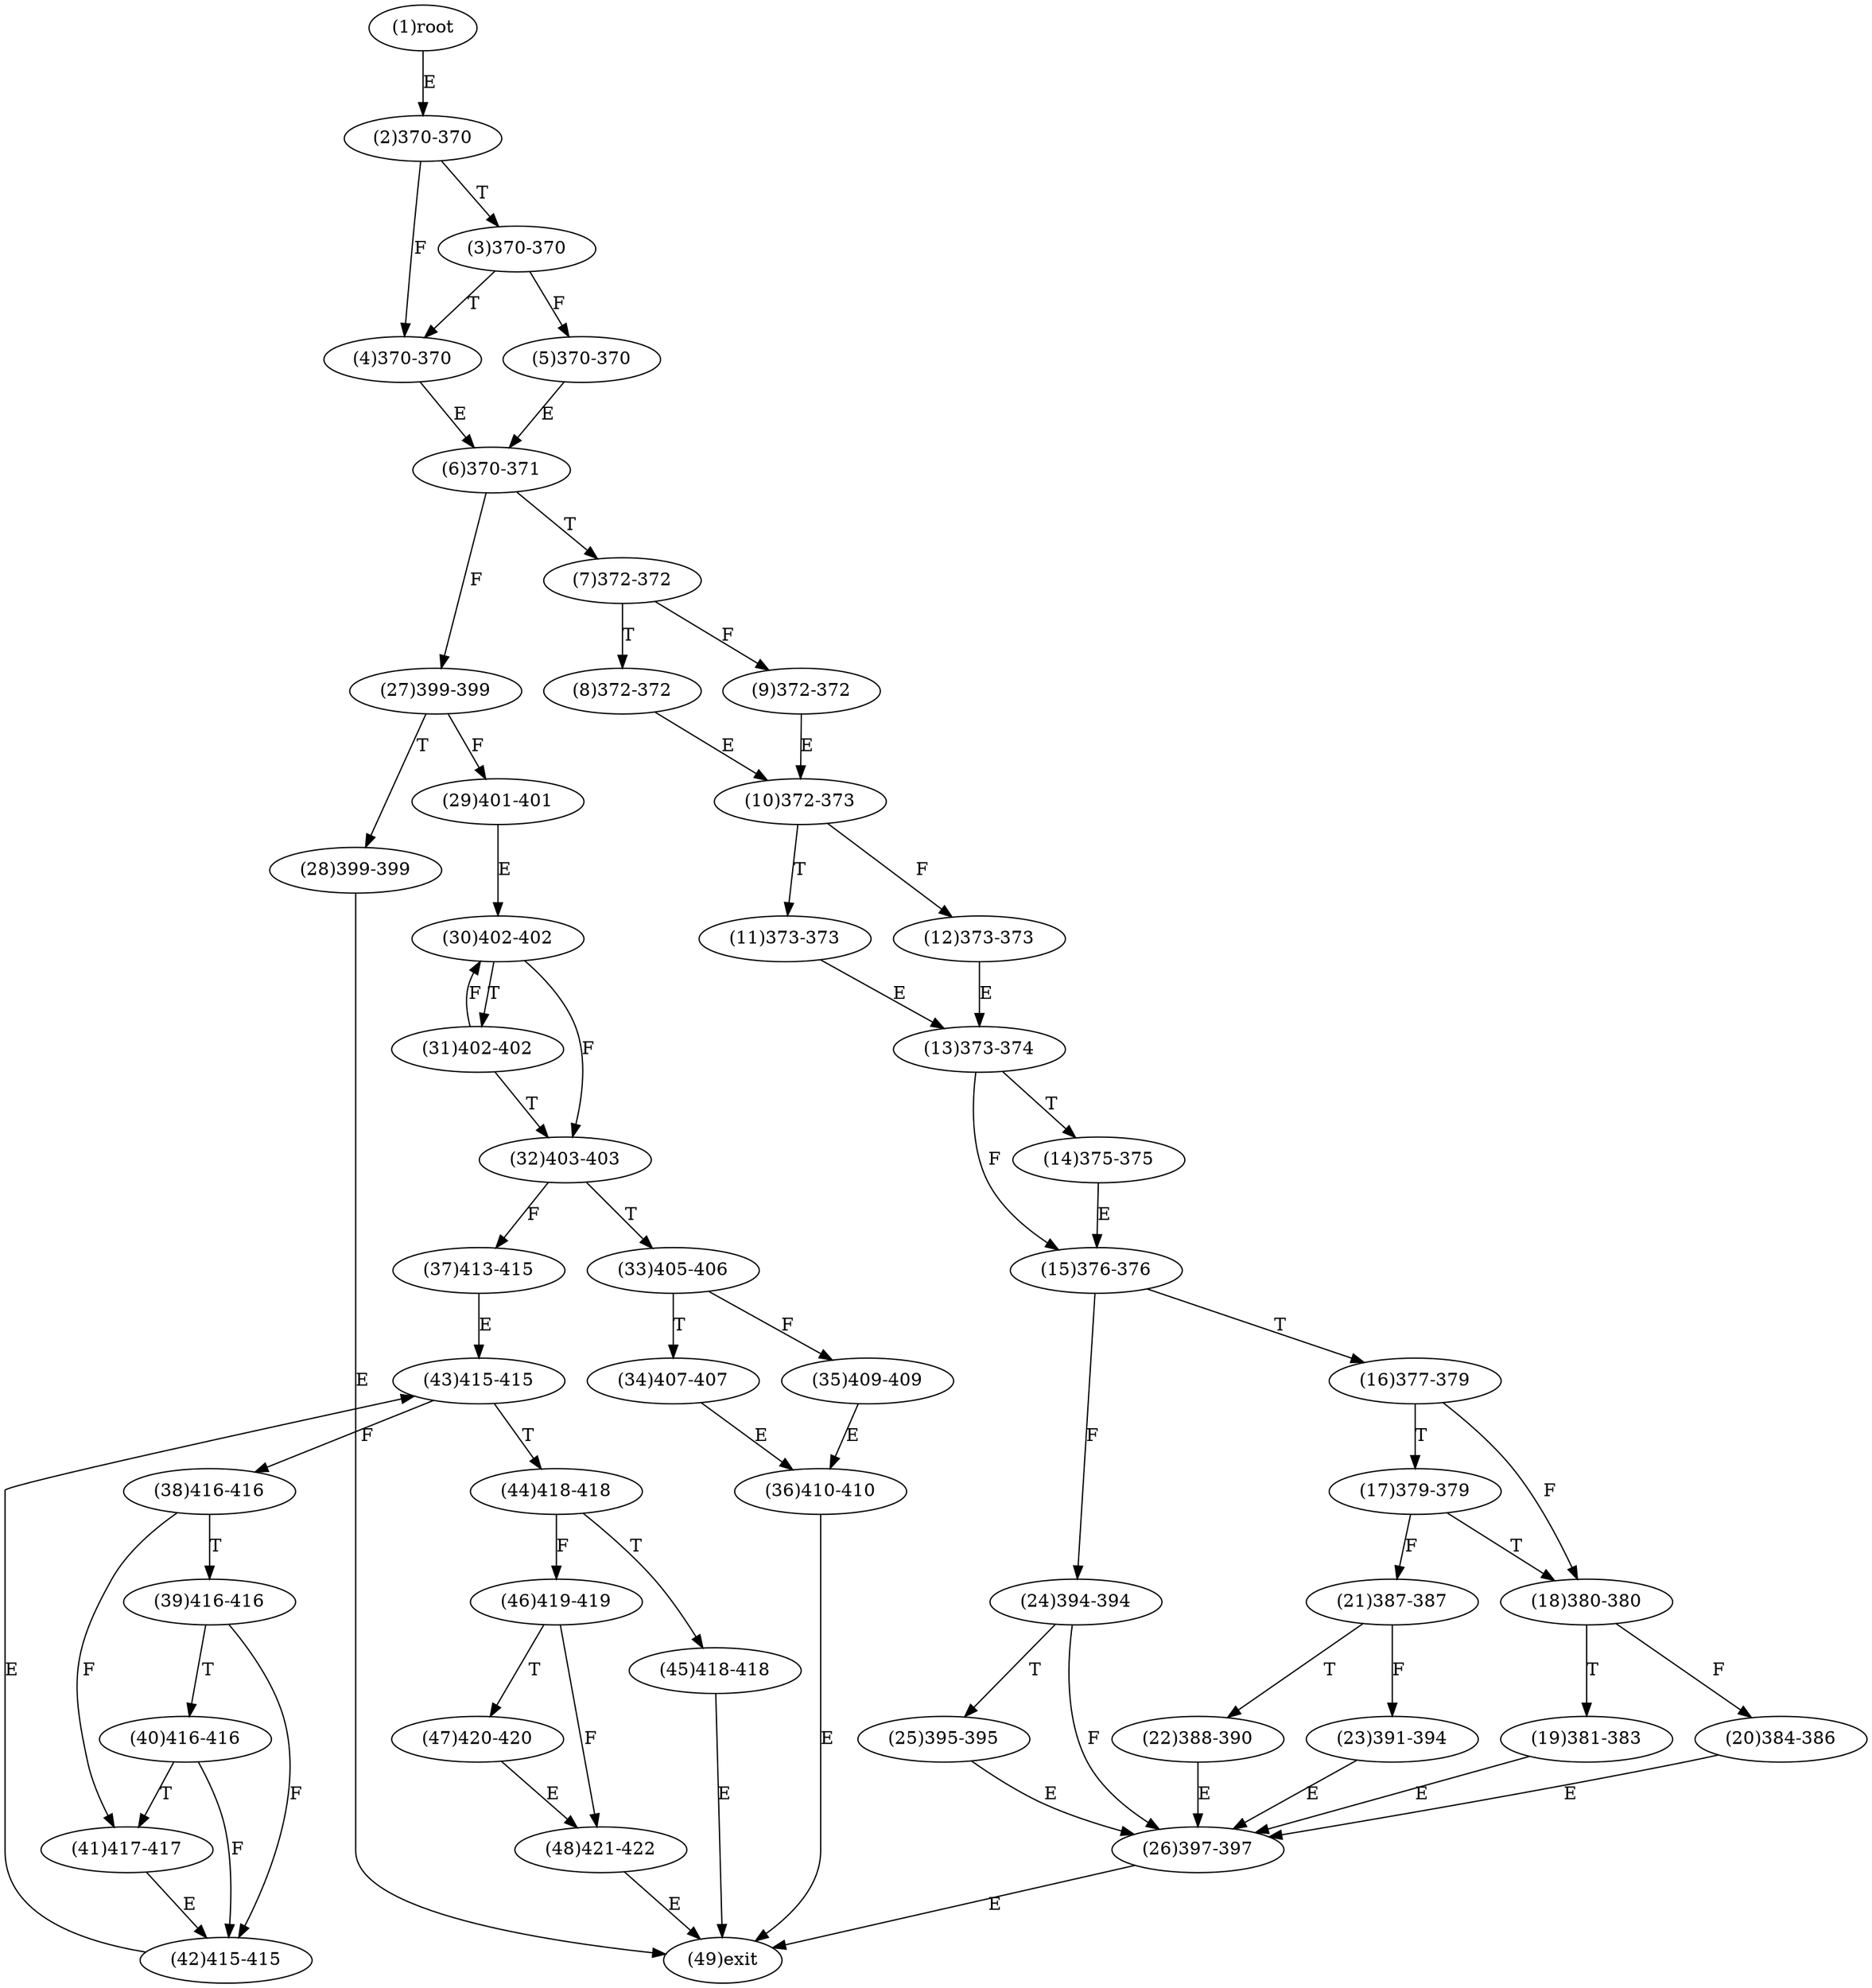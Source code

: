 digraph "" { 
1[ label="(1)root"];
2[ label="(2)370-370"];
3[ label="(3)370-370"];
4[ label="(4)370-370"];
5[ label="(5)370-370"];
6[ label="(6)370-371"];
7[ label="(7)372-372"];
8[ label="(8)372-372"];
9[ label="(9)372-372"];
10[ label="(10)372-373"];
11[ label="(11)373-373"];
12[ label="(12)373-373"];
13[ label="(13)373-374"];
14[ label="(14)375-375"];
15[ label="(15)376-376"];
17[ label="(17)379-379"];
16[ label="(16)377-379"];
19[ label="(19)381-383"];
18[ label="(18)380-380"];
21[ label="(21)387-387"];
20[ label="(20)384-386"];
23[ label="(23)391-394"];
22[ label="(22)388-390"];
25[ label="(25)395-395"];
24[ label="(24)394-394"];
27[ label="(27)399-399"];
26[ label="(26)397-397"];
29[ label="(29)401-401"];
28[ label="(28)399-399"];
31[ label="(31)402-402"];
30[ label="(30)402-402"];
34[ label="(34)407-407"];
35[ label="(35)409-409"];
32[ label="(32)403-403"];
33[ label="(33)405-406"];
38[ label="(38)416-416"];
39[ label="(39)416-416"];
36[ label="(36)410-410"];
37[ label="(37)413-415"];
42[ label="(42)415-415"];
43[ label="(43)415-415"];
40[ label="(40)416-416"];
41[ label="(41)417-417"];
46[ label="(46)419-419"];
47[ label="(47)420-420"];
44[ label="(44)418-418"];
45[ label="(45)418-418"];
49[ label="(49)exit"];
48[ label="(48)421-422"];
1->2[ label="E"];
2->4[ label="F"];
2->3[ label="T"];
3->5[ label="F"];
3->4[ label="T"];
4->6[ label="E"];
5->6[ label="E"];
6->27[ label="F"];
6->7[ label="T"];
7->9[ label="F"];
7->8[ label="T"];
8->10[ label="E"];
9->10[ label="E"];
10->12[ label="F"];
10->11[ label="T"];
11->13[ label="E"];
12->13[ label="E"];
13->15[ label="F"];
13->14[ label="T"];
14->15[ label="E"];
15->24[ label="F"];
15->16[ label="T"];
16->18[ label="F"];
16->17[ label="T"];
17->21[ label="F"];
17->18[ label="T"];
18->20[ label="F"];
18->19[ label="T"];
19->26[ label="E"];
20->26[ label="E"];
21->23[ label="F"];
21->22[ label="T"];
22->26[ label="E"];
23->26[ label="E"];
24->26[ label="F"];
24->25[ label="T"];
25->26[ label="E"];
26->49[ label="E"];
27->29[ label="F"];
27->28[ label="T"];
28->49[ label="E"];
29->30[ label="E"];
30->32[ label="F"];
30->31[ label="T"];
31->30[ label="F"];
31->32[ label="T"];
32->37[ label="F"];
32->33[ label="T"];
33->35[ label="F"];
33->34[ label="T"];
34->36[ label="E"];
35->36[ label="E"];
36->49[ label="E"];
37->43[ label="E"];
38->41[ label="F"];
38->39[ label="T"];
39->42[ label="F"];
39->40[ label="T"];
40->42[ label="F"];
40->41[ label="T"];
41->42[ label="E"];
42->43[ label="E"];
43->38[ label="F"];
43->44[ label="T"];
44->46[ label="F"];
44->45[ label="T"];
45->49[ label="E"];
46->48[ label="F"];
46->47[ label="T"];
47->48[ label="E"];
48->49[ label="E"];
}